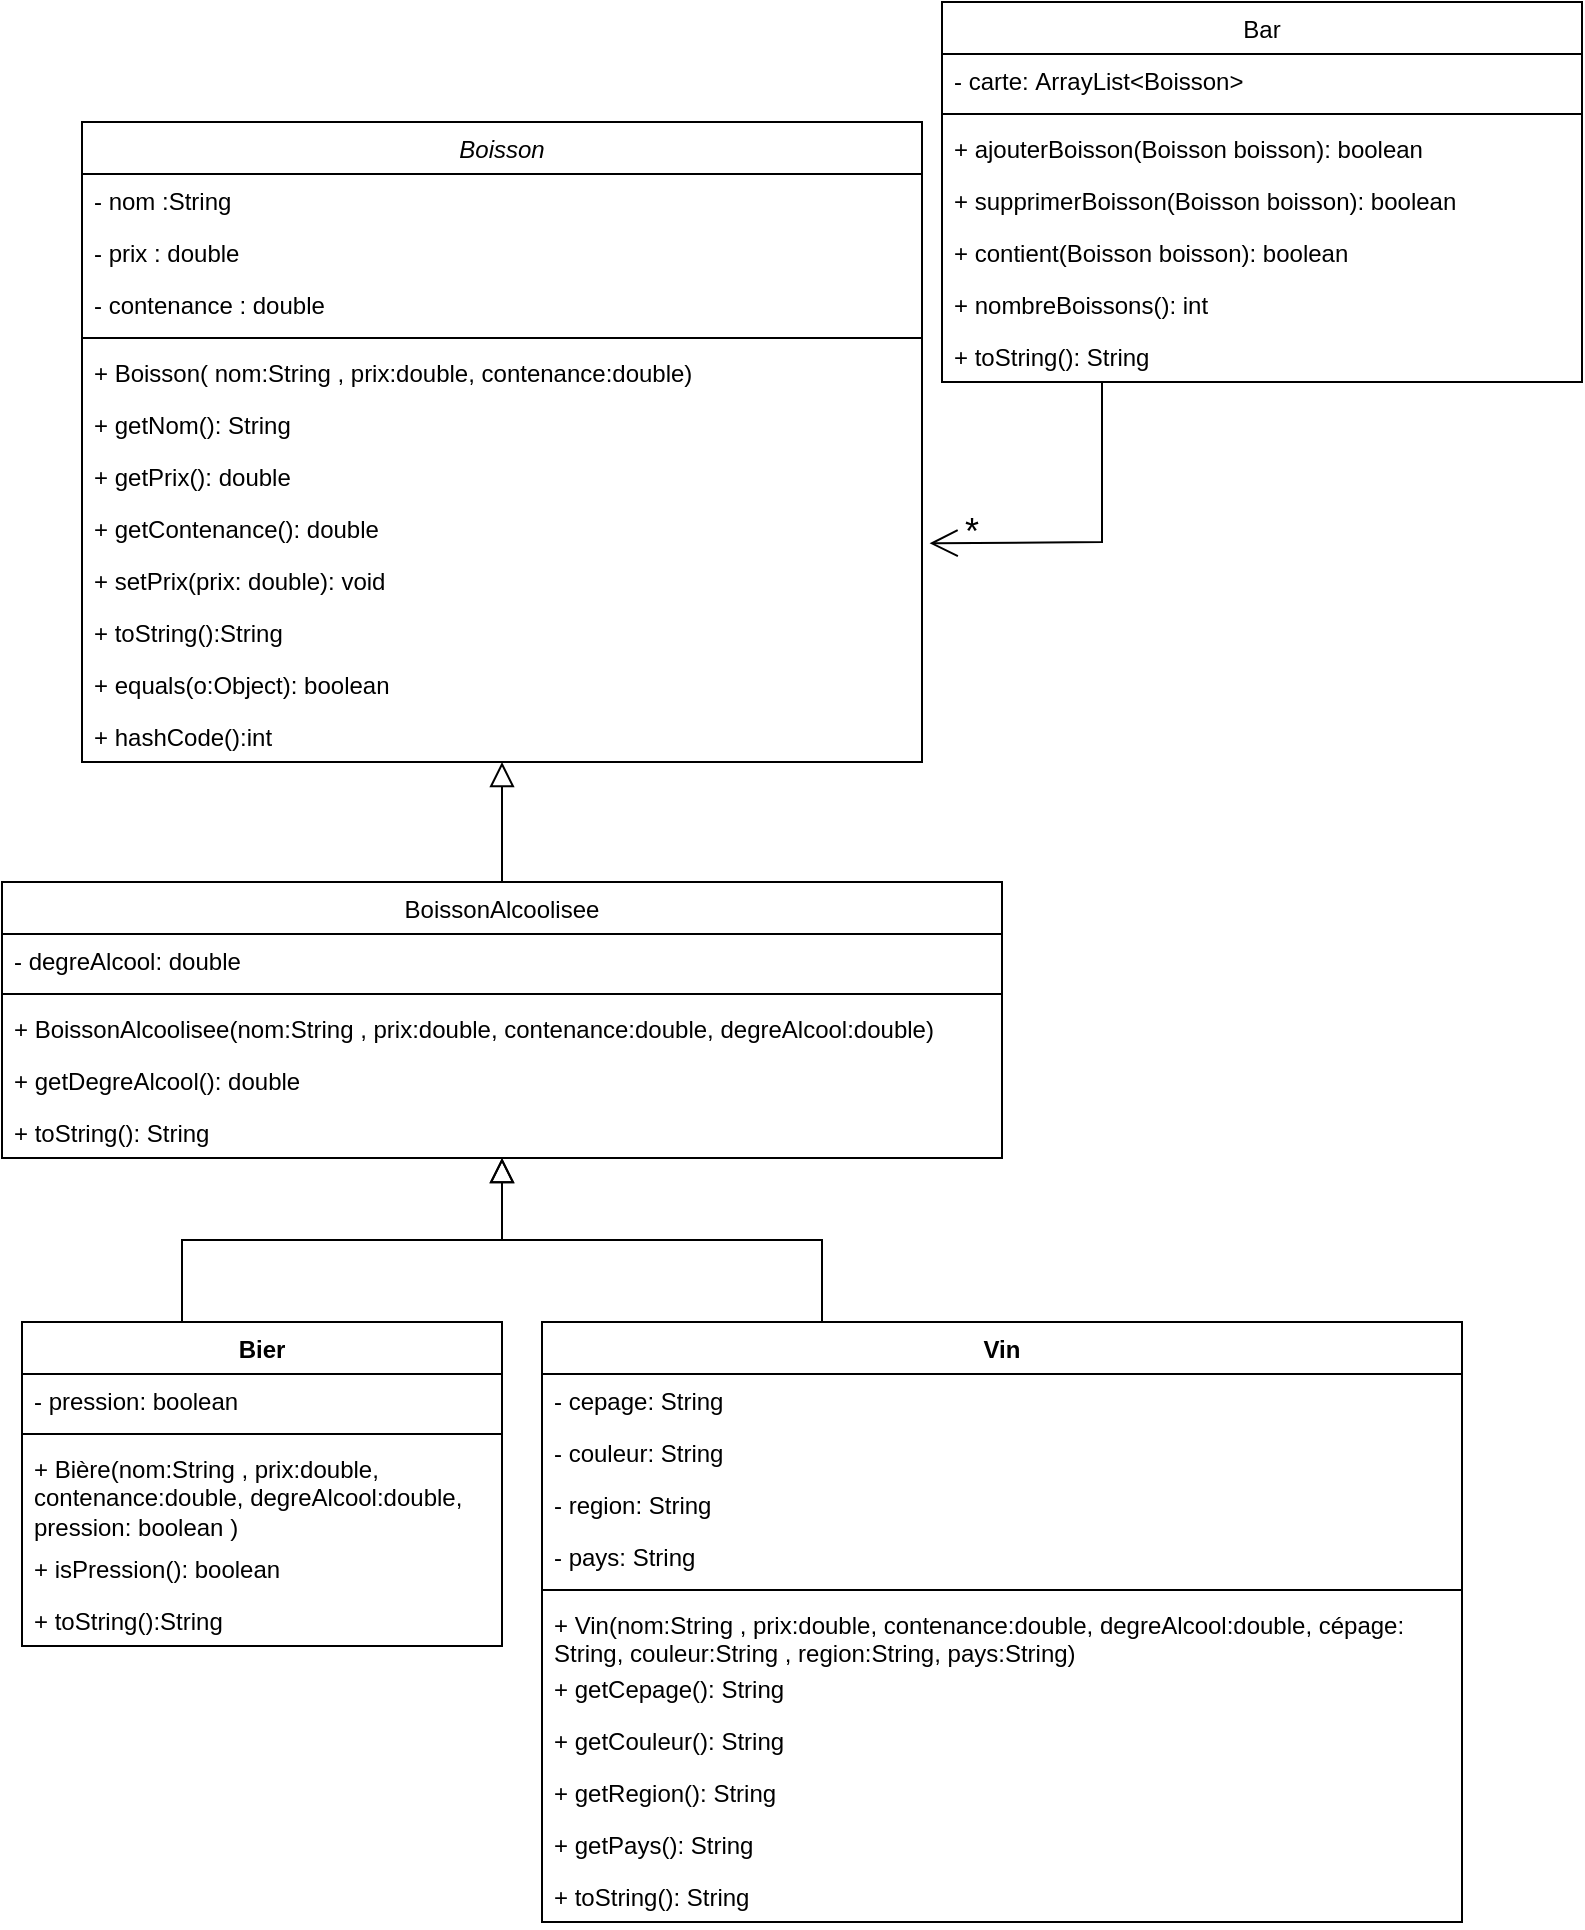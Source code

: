<mxfile version="22.1.2" type="device">
  <diagram id="C5RBs43oDa-KdzZeNtuy" name="Page-1">
    <mxGraphModel dx="1290" dy="1691" grid="1" gridSize="10" guides="1" tooltips="1" connect="1" arrows="1" fold="1" page="1" pageScale="1" pageWidth="827" pageHeight="1169" math="0" shadow="0">
      <root>
        <mxCell id="WIyWlLk6GJQsqaUBKTNV-0" />
        <mxCell id="WIyWlLk6GJQsqaUBKTNV-1" parent="WIyWlLk6GJQsqaUBKTNV-0" />
        <mxCell id="zkfFHV4jXpPFQw0GAbJ--0" value="Boisson" style="swimlane;fontStyle=2;align=center;verticalAlign=top;childLayout=stackLayout;horizontal=1;startSize=26;horizontalStack=0;resizeParent=1;resizeLast=0;collapsible=1;marginBottom=0;rounded=0;shadow=0;strokeWidth=1;" parent="WIyWlLk6GJQsqaUBKTNV-1" vertex="1">
          <mxGeometry x="50" y="30" width="420" height="320" as="geometry">
            <mxRectangle x="230" y="140" width="160" height="26" as="alternateBounds" />
          </mxGeometry>
        </mxCell>
        <mxCell id="zkfFHV4jXpPFQw0GAbJ--1" value="- nom :String" style="text;align=left;verticalAlign=top;spacingLeft=4;spacingRight=4;overflow=hidden;rotatable=0;points=[[0,0.5],[1,0.5]];portConstraint=eastwest;" parent="zkfFHV4jXpPFQw0GAbJ--0" vertex="1">
          <mxGeometry y="26" width="420" height="26" as="geometry" />
        </mxCell>
        <mxCell id="zkfFHV4jXpPFQw0GAbJ--2" value="- prix : double" style="text;align=left;verticalAlign=top;spacingLeft=4;spacingRight=4;overflow=hidden;rotatable=0;points=[[0,0.5],[1,0.5]];portConstraint=eastwest;rounded=0;shadow=0;html=0;" parent="zkfFHV4jXpPFQw0GAbJ--0" vertex="1">
          <mxGeometry y="52" width="420" height="26" as="geometry" />
        </mxCell>
        <mxCell id="zkfFHV4jXpPFQw0GAbJ--3" value="- contenance : double" style="text;align=left;verticalAlign=top;spacingLeft=4;spacingRight=4;overflow=hidden;rotatable=0;points=[[0,0.5],[1,0.5]];portConstraint=eastwest;rounded=0;shadow=0;html=0;" parent="zkfFHV4jXpPFQw0GAbJ--0" vertex="1">
          <mxGeometry y="78" width="420" height="26" as="geometry" />
        </mxCell>
        <mxCell id="zkfFHV4jXpPFQw0GAbJ--4" value="" style="line;html=1;strokeWidth=1;align=left;verticalAlign=middle;spacingTop=-1;spacingLeft=3;spacingRight=3;rotatable=0;labelPosition=right;points=[];portConstraint=eastwest;" parent="zkfFHV4jXpPFQw0GAbJ--0" vertex="1">
          <mxGeometry y="104" width="420" height="8" as="geometry" />
        </mxCell>
        <mxCell id="zkfFHV4jXpPFQw0GAbJ--5" value="+ Boisson( nom:String , prix:double, contenance:double)" style="text;align=left;verticalAlign=top;spacingLeft=4;spacingRight=4;overflow=hidden;rotatable=0;points=[[0,0.5],[1,0.5]];portConstraint=eastwest;" parent="zkfFHV4jXpPFQw0GAbJ--0" vertex="1">
          <mxGeometry y="112" width="420" height="26" as="geometry" />
        </mxCell>
        <mxCell id="1fJP5lstOPPZFnNQNZ6r-2" value="&lt;font style=&quot;vertical-align: inherit;&quot;&gt;&lt;font style=&quot;vertical-align: inherit;&quot;&gt;+ getNom(): String&lt;/font&gt;&lt;/font&gt;" style="text;strokeColor=none;fillColor=none;align=left;verticalAlign=top;spacingLeft=4;spacingRight=4;overflow=hidden;rotatable=0;points=[[0,0.5],[1,0.5]];portConstraint=eastwest;whiteSpace=wrap;html=1;" vertex="1" parent="zkfFHV4jXpPFQw0GAbJ--0">
          <mxGeometry y="138" width="420" height="26" as="geometry" />
        </mxCell>
        <mxCell id="1fJP5lstOPPZFnNQNZ6r-3" value="&lt;font style=&quot;vertical-align: inherit;&quot;&gt;&lt;font style=&quot;vertical-align: inherit;&quot;&gt;+ getPrix(): double&lt;/font&gt;&lt;/font&gt;" style="text;strokeColor=none;fillColor=none;align=left;verticalAlign=top;spacingLeft=4;spacingRight=4;overflow=hidden;rotatable=0;points=[[0,0.5],[1,0.5]];portConstraint=eastwest;whiteSpace=wrap;html=1;" vertex="1" parent="zkfFHV4jXpPFQw0GAbJ--0">
          <mxGeometry y="164" width="420" height="26" as="geometry" />
        </mxCell>
        <mxCell id="1fJP5lstOPPZFnNQNZ6r-4" value="&lt;font style=&quot;vertical-align: inherit;&quot;&gt;&lt;font style=&quot;vertical-align: inherit;&quot;&gt;+ getContenance(): double&lt;/font&gt;&lt;/font&gt;" style="text;strokeColor=none;fillColor=none;align=left;verticalAlign=top;spacingLeft=4;spacingRight=4;overflow=hidden;rotatable=0;points=[[0,0.5],[1,0.5]];portConstraint=eastwest;whiteSpace=wrap;html=1;" vertex="1" parent="zkfFHV4jXpPFQw0GAbJ--0">
          <mxGeometry y="190" width="420" height="26" as="geometry" />
        </mxCell>
        <mxCell id="1fJP5lstOPPZFnNQNZ6r-5" value="&lt;font style=&quot;vertical-align: inherit;&quot;&gt;&lt;font style=&quot;vertical-align: inherit;&quot;&gt;+ setPrix(prix: double): void&lt;/font&gt;&lt;/font&gt;" style="text;strokeColor=none;fillColor=none;align=left;verticalAlign=top;spacingLeft=4;spacingRight=4;overflow=hidden;rotatable=0;points=[[0,0.5],[1,0.5]];portConstraint=eastwest;whiteSpace=wrap;html=1;" vertex="1" parent="zkfFHV4jXpPFQw0GAbJ--0">
          <mxGeometry y="216" width="420" height="26" as="geometry" />
        </mxCell>
        <mxCell id="1fJP5lstOPPZFnNQNZ6r-6" value="&lt;font style=&quot;vertical-align: inherit;&quot;&gt;&lt;font style=&quot;vertical-align: inherit;&quot;&gt;+ toString():String&lt;/font&gt;&lt;/font&gt;" style="text;strokeColor=none;fillColor=none;align=left;verticalAlign=top;spacingLeft=4;spacingRight=4;overflow=hidden;rotatable=0;points=[[0,0.5],[1,0.5]];portConstraint=eastwest;whiteSpace=wrap;html=1;" vertex="1" parent="zkfFHV4jXpPFQw0GAbJ--0">
          <mxGeometry y="242" width="420" height="26" as="geometry" />
        </mxCell>
        <mxCell id="1fJP5lstOPPZFnNQNZ6r-7" value="&lt;font style=&quot;vertical-align: inherit;&quot;&gt;&lt;font style=&quot;vertical-align: inherit;&quot;&gt;+ equals(o:Object): boolean&lt;/font&gt;&lt;/font&gt;" style="text;strokeColor=none;fillColor=none;align=left;verticalAlign=top;spacingLeft=4;spacingRight=4;overflow=hidden;rotatable=0;points=[[0,0.5],[1,0.5]];portConstraint=eastwest;whiteSpace=wrap;html=1;" vertex="1" parent="zkfFHV4jXpPFQw0GAbJ--0">
          <mxGeometry y="268" width="420" height="26" as="geometry" />
        </mxCell>
        <mxCell id="1fJP5lstOPPZFnNQNZ6r-8" value="&lt;font style=&quot;vertical-align: inherit;&quot;&gt;&lt;font style=&quot;vertical-align: inherit;&quot;&gt;&lt;font style=&quot;vertical-align: inherit;&quot;&gt;&lt;font style=&quot;vertical-align: inherit;&quot;&gt;+ hashCode():int&lt;/font&gt;&lt;/font&gt;&lt;/font&gt;&lt;/font&gt;" style="text;strokeColor=none;fillColor=none;align=left;verticalAlign=top;spacingLeft=4;spacingRight=4;overflow=hidden;rotatable=0;points=[[0,0.5],[1,0.5]];portConstraint=eastwest;whiteSpace=wrap;html=1;" vertex="1" parent="zkfFHV4jXpPFQw0GAbJ--0">
          <mxGeometry y="294" width="420" height="26" as="geometry" />
        </mxCell>
        <mxCell id="zkfFHV4jXpPFQw0GAbJ--6" value="BoissonAlcoolisee" style="swimlane;fontStyle=0;align=center;verticalAlign=top;childLayout=stackLayout;horizontal=1;startSize=26;horizontalStack=0;resizeParent=1;resizeLast=0;collapsible=1;marginBottom=0;rounded=0;shadow=0;strokeWidth=1;" parent="WIyWlLk6GJQsqaUBKTNV-1" vertex="1">
          <mxGeometry x="10" y="410" width="500" height="138" as="geometry">
            <mxRectangle x="130" y="380" width="160" height="26" as="alternateBounds" />
          </mxGeometry>
        </mxCell>
        <mxCell id="zkfFHV4jXpPFQw0GAbJ--7" value="- degreAlcool: double" style="text;align=left;verticalAlign=top;spacingLeft=4;spacingRight=4;overflow=hidden;rotatable=0;points=[[0,0.5],[1,0.5]];portConstraint=eastwest;" parent="zkfFHV4jXpPFQw0GAbJ--6" vertex="1">
          <mxGeometry y="26" width="500" height="26" as="geometry" />
        </mxCell>
        <mxCell id="zkfFHV4jXpPFQw0GAbJ--9" value="" style="line;html=1;strokeWidth=1;align=left;verticalAlign=middle;spacingTop=-1;spacingLeft=3;spacingRight=3;rotatable=0;labelPosition=right;points=[];portConstraint=eastwest;" parent="zkfFHV4jXpPFQw0GAbJ--6" vertex="1">
          <mxGeometry y="52" width="500" height="8" as="geometry" />
        </mxCell>
        <mxCell id="zkfFHV4jXpPFQw0GAbJ--11" value="+ BoissonAlcoolisee(nom:String , prix:double, contenance:double, degreAlcool:double)" style="text;align=left;verticalAlign=top;spacingLeft=4;spacingRight=4;overflow=hidden;rotatable=0;points=[[0,0.5],[1,0.5]];portConstraint=eastwest;" parent="zkfFHV4jXpPFQw0GAbJ--6" vertex="1">
          <mxGeometry y="60" width="500" height="26" as="geometry" />
        </mxCell>
        <mxCell id="1fJP5lstOPPZFnNQNZ6r-9" value="&lt;font style=&quot;vertical-align: inherit;&quot;&gt;&lt;font style=&quot;vertical-align: inherit;&quot;&gt;+ getDegreAlcool(): double&lt;/font&gt;&lt;/font&gt;" style="text;strokeColor=none;fillColor=none;align=left;verticalAlign=top;spacingLeft=4;spacingRight=4;overflow=hidden;rotatable=0;points=[[0,0.5],[1,0.5]];portConstraint=eastwest;whiteSpace=wrap;html=1;" vertex="1" parent="zkfFHV4jXpPFQw0GAbJ--6">
          <mxGeometry y="86" width="500" height="26" as="geometry" />
        </mxCell>
        <mxCell id="1fJP5lstOPPZFnNQNZ6r-10" value="+ toString(): String" style="text;strokeColor=none;fillColor=none;align=left;verticalAlign=top;spacingLeft=4;spacingRight=4;overflow=hidden;rotatable=0;points=[[0,0.5],[1,0.5]];portConstraint=eastwest;whiteSpace=wrap;html=1;" vertex="1" parent="zkfFHV4jXpPFQw0GAbJ--6">
          <mxGeometry y="112" width="500" height="26" as="geometry" />
        </mxCell>
        <mxCell id="zkfFHV4jXpPFQw0GAbJ--12" value="" style="endArrow=block;endSize=10;endFill=0;shadow=0;strokeWidth=1;rounded=0;edgeStyle=elbowEdgeStyle;elbow=vertical;" parent="WIyWlLk6GJQsqaUBKTNV-1" source="zkfFHV4jXpPFQw0GAbJ--6" target="zkfFHV4jXpPFQw0GAbJ--0" edge="1">
          <mxGeometry width="160" relative="1" as="geometry">
            <mxPoint x="200" y="203" as="sourcePoint" />
            <mxPoint x="200" y="203" as="targetPoint" />
          </mxGeometry>
        </mxCell>
        <mxCell id="zkfFHV4jXpPFQw0GAbJ--17" value="Bar" style="swimlane;fontStyle=0;align=center;verticalAlign=top;childLayout=stackLayout;horizontal=1;startSize=26;horizontalStack=0;resizeParent=1;resizeLast=0;collapsible=1;marginBottom=0;rounded=0;shadow=0;strokeWidth=1;" parent="WIyWlLk6GJQsqaUBKTNV-1" vertex="1">
          <mxGeometry x="480" y="-30" width="320" height="190" as="geometry">
            <mxRectangle x="550" y="140" width="160" height="26" as="alternateBounds" />
          </mxGeometry>
        </mxCell>
        <mxCell id="zkfFHV4jXpPFQw0GAbJ--18" value="- carte: ArrayList&lt;Boisson&gt;" style="text;align=left;verticalAlign=top;spacingLeft=4;spacingRight=4;overflow=hidden;rotatable=0;points=[[0,0.5],[1,0.5]];portConstraint=eastwest;" parent="zkfFHV4jXpPFQw0GAbJ--17" vertex="1">
          <mxGeometry y="26" width="320" height="26" as="geometry" />
        </mxCell>
        <mxCell id="zkfFHV4jXpPFQw0GAbJ--23" value="" style="line;html=1;strokeWidth=1;align=left;verticalAlign=middle;spacingTop=-1;spacingLeft=3;spacingRight=3;rotatable=0;labelPosition=right;points=[];portConstraint=eastwest;" parent="zkfFHV4jXpPFQw0GAbJ--17" vertex="1">
          <mxGeometry y="52" width="320" height="8" as="geometry" />
        </mxCell>
        <mxCell id="zkfFHV4jXpPFQw0GAbJ--24" value="+ ajouterBoisson(Boisson boisson): boolean" style="text;align=left;verticalAlign=top;spacingLeft=4;spacingRight=4;overflow=hidden;rotatable=0;points=[[0,0.5],[1,0.5]];portConstraint=eastwest;" parent="zkfFHV4jXpPFQw0GAbJ--17" vertex="1">
          <mxGeometry y="60" width="320" height="26" as="geometry" />
        </mxCell>
        <mxCell id="zkfFHV4jXpPFQw0GAbJ--25" value="+ supprimerBoisson(Boisson boisson): boolean" style="text;align=left;verticalAlign=top;spacingLeft=4;spacingRight=4;overflow=hidden;rotatable=0;points=[[0,0.5],[1,0.5]];portConstraint=eastwest;" parent="zkfFHV4jXpPFQw0GAbJ--17" vertex="1">
          <mxGeometry y="86" width="320" height="26" as="geometry" />
        </mxCell>
        <mxCell id="1fJP5lstOPPZFnNQNZ6r-35" value="&lt;font style=&quot;vertical-align: inherit;&quot;&gt;&lt;font style=&quot;vertical-align: inherit;&quot;&gt;+ contient(Boisson boisson): boolean&lt;/font&gt;&lt;/font&gt;" style="text;strokeColor=none;fillColor=none;align=left;verticalAlign=top;spacingLeft=4;spacingRight=4;overflow=hidden;rotatable=0;points=[[0,0.5],[1,0.5]];portConstraint=eastwest;whiteSpace=wrap;html=1;" vertex="1" parent="zkfFHV4jXpPFQw0GAbJ--17">
          <mxGeometry y="112" width="320" height="26" as="geometry" />
        </mxCell>
        <mxCell id="1fJP5lstOPPZFnNQNZ6r-36" value="&lt;font style=&quot;vertical-align: inherit;&quot;&gt;&lt;font style=&quot;vertical-align: inherit;&quot;&gt;+ nombreBoissons(): int&lt;/font&gt;&lt;/font&gt;" style="text;strokeColor=none;fillColor=none;align=left;verticalAlign=top;spacingLeft=4;spacingRight=4;overflow=hidden;rotatable=0;points=[[0,0.5],[1,0.5]];portConstraint=eastwest;whiteSpace=wrap;html=1;" vertex="1" parent="zkfFHV4jXpPFQw0GAbJ--17">
          <mxGeometry y="138" width="320" height="26" as="geometry" />
        </mxCell>
        <mxCell id="1fJP5lstOPPZFnNQNZ6r-37" value="&lt;font style=&quot;vertical-align: inherit;&quot;&gt;&lt;font style=&quot;vertical-align: inherit;&quot;&gt;+ toString(): String&lt;/font&gt;&lt;/font&gt;" style="text;strokeColor=none;fillColor=none;align=left;verticalAlign=top;spacingLeft=4;spacingRight=4;overflow=hidden;rotatable=0;points=[[0,0.5],[1,0.5]];portConstraint=eastwest;whiteSpace=wrap;html=1;" vertex="1" parent="zkfFHV4jXpPFQw0GAbJ--17">
          <mxGeometry y="164" width="320" height="26" as="geometry" />
        </mxCell>
        <mxCell id="1fJP5lstOPPZFnNQNZ6r-11" value="" style="endArrow=block;endSize=10;endFill=0;shadow=0;strokeWidth=1;rounded=0;edgeStyle=elbowEdgeStyle;elbow=vertical;" edge="1" parent="WIyWlLk6GJQsqaUBKTNV-1">
          <mxGeometry width="160" relative="1" as="geometry">
            <mxPoint x="100" y="630" as="sourcePoint" />
            <mxPoint x="260" y="548" as="targetPoint" />
          </mxGeometry>
        </mxCell>
        <mxCell id="1fJP5lstOPPZFnNQNZ6r-12" value="" style="endArrow=block;endSize=10;endFill=0;shadow=0;strokeWidth=1;rounded=0;edgeStyle=elbowEdgeStyle;elbow=vertical;" edge="1" parent="WIyWlLk6GJQsqaUBKTNV-1">
          <mxGeometry width="160" relative="1" as="geometry">
            <mxPoint x="420" y="630" as="sourcePoint" />
            <mxPoint x="260" y="548" as="targetPoint" />
          </mxGeometry>
        </mxCell>
        <mxCell id="1fJP5lstOPPZFnNQNZ6r-13" value="&lt;font style=&quot;vertical-align: inherit;&quot;&gt;&lt;font style=&quot;vertical-align: inherit;&quot;&gt;Bier&lt;/font&gt;&lt;/font&gt;" style="swimlane;fontStyle=1;align=center;verticalAlign=top;childLayout=stackLayout;horizontal=1;startSize=26;horizontalStack=0;resizeParent=1;resizeParentMax=0;resizeLast=0;collapsible=1;marginBottom=0;whiteSpace=wrap;html=1;" vertex="1" parent="WIyWlLk6GJQsqaUBKTNV-1">
          <mxGeometry x="20" y="630" width="240" height="162" as="geometry" />
        </mxCell>
        <mxCell id="1fJP5lstOPPZFnNQNZ6r-14" value="&lt;font style=&quot;vertical-align: inherit;&quot;&gt;&lt;font style=&quot;vertical-align: inherit;&quot;&gt;- pression: boolean&lt;/font&gt;&lt;/font&gt;" style="text;strokeColor=none;fillColor=none;align=left;verticalAlign=top;spacingLeft=4;spacingRight=4;overflow=hidden;rotatable=0;points=[[0,0.5],[1,0.5]];portConstraint=eastwest;whiteSpace=wrap;html=1;" vertex="1" parent="1fJP5lstOPPZFnNQNZ6r-13">
          <mxGeometry y="26" width="240" height="26" as="geometry" />
        </mxCell>
        <mxCell id="1fJP5lstOPPZFnNQNZ6r-15" value="" style="line;strokeWidth=1;fillColor=none;align=left;verticalAlign=middle;spacingTop=-1;spacingLeft=3;spacingRight=3;rotatable=0;labelPosition=right;points=[];portConstraint=eastwest;strokeColor=inherit;" vertex="1" parent="1fJP5lstOPPZFnNQNZ6r-13">
          <mxGeometry y="52" width="240" height="8" as="geometry" />
        </mxCell>
        <mxCell id="1fJP5lstOPPZFnNQNZ6r-16" value="&lt;font style=&quot;vertical-align: inherit;&quot;&gt;&lt;font style=&quot;vertical-align: inherit;&quot;&gt;&lt;font style=&quot;vertical-align: inherit;&quot;&gt;&lt;font style=&quot;vertical-align: inherit;&quot;&gt;&lt;font style=&quot;vertical-align: inherit;&quot;&gt;&lt;font style=&quot;vertical-align: inherit;&quot;&gt;&lt;font style=&quot;vertical-align: inherit;&quot;&gt;&lt;font style=&quot;vertical-align: inherit;&quot;&gt;&lt;font style=&quot;vertical-align: inherit;&quot;&gt;&lt;font style=&quot;vertical-align: inherit;&quot;&gt;&lt;font style=&quot;vertical-align: inherit;&quot;&gt;&lt;font style=&quot;vertical-align: inherit;&quot;&gt;&lt;font style=&quot;vertical-align: inherit;&quot;&gt;&lt;font style=&quot;vertical-align: inherit;&quot;&gt;+ Bière(nom:String , prix:double, contenance:double, degreAlcool:double, pression: boolean &lt;/font&gt;&lt;/font&gt;&lt;/font&gt;&lt;/font&gt;&lt;/font&gt;&lt;/font&gt;&lt;/font&gt;&lt;/font&gt;&lt;/font&gt;&lt;/font&gt;&lt;font style=&quot;vertical-align: inherit;&quot;&gt;&lt;font style=&quot;vertical-align: inherit;&quot;&gt;&lt;font style=&quot;vertical-align: inherit;&quot;&gt;&lt;font style=&quot;vertical-align: inherit;&quot;&gt;&lt;font style=&quot;vertical-align: inherit;&quot;&gt;&lt;font style=&quot;vertical-align: inherit;&quot;&gt;&lt;font style=&quot;vertical-align: inherit;&quot;&gt;&lt;font style=&quot;vertical-align: inherit;&quot;&gt;&lt;font style=&quot;vertical-align: inherit;&quot;&gt;&lt;font style=&quot;vertical-align: inherit;&quot;&gt;)&lt;/font&gt;&lt;/font&gt;&lt;/font&gt;&lt;/font&gt;&lt;br&gt;&lt;br&gt;&lt;/font&gt;&lt;/font&gt;&lt;/font&gt;&lt;/font&gt;&lt;/font&gt;&lt;/font&gt;&lt;/font&gt;&lt;/font&gt;&lt;/font&gt;&lt;/font&gt;" style="text;strokeColor=none;fillColor=none;align=left;verticalAlign=top;spacingLeft=4;spacingRight=4;overflow=hidden;rotatable=0;points=[[0,0.5],[1,0.5]];portConstraint=eastwest;whiteSpace=wrap;html=1;" vertex="1" parent="1fJP5lstOPPZFnNQNZ6r-13">
          <mxGeometry y="60" width="240" height="50" as="geometry" />
        </mxCell>
        <mxCell id="1fJP5lstOPPZFnNQNZ6r-18" value="&lt;font style=&quot;vertical-align: inherit;&quot;&gt;&lt;font style=&quot;vertical-align: inherit;&quot;&gt;+ isPression(): boolean&lt;/font&gt;&lt;/font&gt;" style="text;strokeColor=none;fillColor=none;align=left;verticalAlign=top;spacingLeft=4;spacingRight=4;overflow=hidden;rotatable=0;points=[[0,0.5],[1,0.5]];portConstraint=eastwest;whiteSpace=wrap;html=1;" vertex="1" parent="1fJP5lstOPPZFnNQNZ6r-13">
          <mxGeometry y="110" width="240" height="26" as="geometry" />
        </mxCell>
        <mxCell id="1fJP5lstOPPZFnNQNZ6r-17" value="&lt;font style=&quot;vertical-align: inherit;&quot;&gt;&lt;font style=&quot;vertical-align: inherit;&quot;&gt;+ toString():String&lt;/font&gt;&lt;/font&gt;" style="text;strokeColor=none;fillColor=none;align=left;verticalAlign=top;spacingLeft=4;spacingRight=4;overflow=hidden;rotatable=0;points=[[0,0.5],[1,0.5]];portConstraint=eastwest;whiteSpace=wrap;html=1;" vertex="1" parent="1fJP5lstOPPZFnNQNZ6r-13">
          <mxGeometry y="136" width="240" height="26" as="geometry" />
        </mxCell>
        <mxCell id="1fJP5lstOPPZFnNQNZ6r-22" value="&lt;font style=&quot;vertical-align: inherit;&quot;&gt;&lt;font style=&quot;vertical-align: inherit;&quot;&gt;Vin&lt;/font&gt;&lt;/font&gt;" style="swimlane;fontStyle=1;align=center;verticalAlign=top;childLayout=stackLayout;horizontal=1;startSize=26;horizontalStack=0;resizeParent=1;resizeParentMax=0;resizeLast=0;collapsible=1;marginBottom=0;whiteSpace=wrap;html=1;" vertex="1" parent="WIyWlLk6GJQsqaUBKTNV-1">
          <mxGeometry x="280" y="630" width="460" height="300" as="geometry" />
        </mxCell>
        <mxCell id="1fJP5lstOPPZFnNQNZ6r-23" value="&lt;font style=&quot;vertical-align: inherit;&quot;&gt;&lt;font style=&quot;vertical-align: inherit;&quot;&gt;- cepage: String&lt;/font&gt;&lt;/font&gt;" style="text;strokeColor=none;fillColor=none;align=left;verticalAlign=top;spacingLeft=4;spacingRight=4;overflow=hidden;rotatable=0;points=[[0,0.5],[1,0.5]];portConstraint=eastwest;whiteSpace=wrap;html=1;" vertex="1" parent="1fJP5lstOPPZFnNQNZ6r-22">
          <mxGeometry y="26" width="460" height="26" as="geometry" />
        </mxCell>
        <mxCell id="1fJP5lstOPPZFnNQNZ6r-27" value="&lt;font style=&quot;vertical-align: inherit;&quot;&gt;&lt;font style=&quot;vertical-align: inherit;&quot;&gt;- couleur: String&lt;/font&gt;&lt;/font&gt;" style="text;strokeColor=none;fillColor=none;align=left;verticalAlign=top;spacingLeft=4;spacingRight=4;overflow=hidden;rotatable=0;points=[[0,0.5],[1,0.5]];portConstraint=eastwest;whiteSpace=wrap;html=1;" vertex="1" parent="1fJP5lstOPPZFnNQNZ6r-22">
          <mxGeometry y="52" width="460" height="26" as="geometry" />
        </mxCell>
        <mxCell id="1fJP5lstOPPZFnNQNZ6r-26" value="&lt;font style=&quot;vertical-align: inherit;&quot;&gt;&lt;font style=&quot;vertical-align: inherit;&quot;&gt;- region: String&lt;/font&gt;&lt;/font&gt;" style="text;strokeColor=none;fillColor=none;align=left;verticalAlign=top;spacingLeft=4;spacingRight=4;overflow=hidden;rotatable=0;points=[[0,0.5],[1,0.5]];portConstraint=eastwest;whiteSpace=wrap;html=1;" vertex="1" parent="1fJP5lstOPPZFnNQNZ6r-22">
          <mxGeometry y="78" width="460" height="26" as="geometry" />
        </mxCell>
        <mxCell id="1fJP5lstOPPZFnNQNZ6r-28" value="&lt;font style=&quot;vertical-align: inherit;&quot;&gt;&lt;font style=&quot;vertical-align: inherit;&quot;&gt;- pays: String&lt;/font&gt;&lt;/font&gt;" style="text;strokeColor=none;fillColor=none;align=left;verticalAlign=top;spacingLeft=4;spacingRight=4;overflow=hidden;rotatable=0;points=[[0,0.5],[1,0.5]];portConstraint=eastwest;whiteSpace=wrap;html=1;" vertex="1" parent="1fJP5lstOPPZFnNQNZ6r-22">
          <mxGeometry y="104" width="460" height="26" as="geometry" />
        </mxCell>
        <mxCell id="1fJP5lstOPPZFnNQNZ6r-24" value="" style="line;strokeWidth=1;fillColor=none;align=left;verticalAlign=middle;spacingTop=-1;spacingLeft=3;spacingRight=3;rotatable=0;labelPosition=right;points=[];portConstraint=eastwest;strokeColor=inherit;" vertex="1" parent="1fJP5lstOPPZFnNQNZ6r-22">
          <mxGeometry y="130" width="460" height="8" as="geometry" />
        </mxCell>
        <mxCell id="1fJP5lstOPPZFnNQNZ6r-29" value="&lt;font style=&quot;vertical-align: inherit;&quot;&gt;&lt;font style=&quot;vertical-align: inherit;&quot;&gt;&lt;font style=&quot;vertical-align: inherit;&quot;&gt;&lt;font style=&quot;vertical-align: inherit;&quot;&gt;&lt;font style=&quot;vertical-align: inherit;&quot;&gt;&lt;font style=&quot;vertical-align: inherit;&quot;&gt;&lt;font style=&quot;vertical-align: inherit;&quot;&gt;&lt;font style=&quot;vertical-align: inherit;&quot;&gt;&lt;font style=&quot;vertical-align: inherit;&quot;&gt;&lt;font style=&quot;vertical-align: inherit;&quot;&gt;&lt;font style=&quot;vertical-align: inherit;&quot;&gt;&lt;font style=&quot;vertical-align: inherit;&quot;&gt;+ Vin(nom:String , prix:double, contenance:double, degreAlcool:double, cépage: String, couleur:String , region:String, pays:String)&lt;/font&gt;&lt;/font&gt;&lt;/font&gt;&lt;/font&gt;&lt;/font&gt;&lt;/font&gt;&lt;/font&gt;&lt;/font&gt;&lt;br&gt;&lt;/font&gt;&lt;/font&gt;&lt;/font&gt;&lt;/font&gt;" style="text;strokeColor=none;fillColor=none;align=left;verticalAlign=top;spacingLeft=4;spacingRight=4;overflow=hidden;rotatable=0;points=[[0,0.5],[1,0.5]];portConstraint=eastwest;whiteSpace=wrap;html=1;" vertex="1" parent="1fJP5lstOPPZFnNQNZ6r-22">
          <mxGeometry y="138" width="460" height="32" as="geometry" />
        </mxCell>
        <mxCell id="1fJP5lstOPPZFnNQNZ6r-25" value="&lt;font style=&quot;vertical-align: inherit;&quot;&gt;&lt;font style=&quot;vertical-align: inherit;&quot;&gt;+ getCepage(): String&lt;/font&gt;&lt;/font&gt;" style="text;strokeColor=none;fillColor=none;align=left;verticalAlign=top;spacingLeft=4;spacingRight=4;overflow=hidden;rotatable=0;points=[[0,0.5],[1,0.5]];portConstraint=eastwest;whiteSpace=wrap;html=1;" vertex="1" parent="1fJP5lstOPPZFnNQNZ6r-22">
          <mxGeometry y="170" width="460" height="26" as="geometry" />
        </mxCell>
        <mxCell id="1fJP5lstOPPZFnNQNZ6r-30" value="+ getCouleur(): String" style="text;strokeColor=none;fillColor=none;align=left;verticalAlign=top;spacingLeft=4;spacingRight=4;overflow=hidden;rotatable=0;points=[[0,0.5],[1,0.5]];portConstraint=eastwest;whiteSpace=wrap;html=1;" vertex="1" parent="1fJP5lstOPPZFnNQNZ6r-22">
          <mxGeometry y="196" width="460" height="26" as="geometry" />
        </mxCell>
        <mxCell id="1fJP5lstOPPZFnNQNZ6r-31" value="+ getRegion(): String" style="text;strokeColor=none;fillColor=none;align=left;verticalAlign=top;spacingLeft=4;spacingRight=4;overflow=hidden;rotatable=0;points=[[0,0.5],[1,0.5]];portConstraint=eastwest;whiteSpace=wrap;html=1;" vertex="1" parent="1fJP5lstOPPZFnNQNZ6r-22">
          <mxGeometry y="222" width="460" height="26" as="geometry" />
        </mxCell>
        <mxCell id="1fJP5lstOPPZFnNQNZ6r-32" value="+ getPays(): String" style="text;strokeColor=none;fillColor=none;align=left;verticalAlign=top;spacingLeft=4;spacingRight=4;overflow=hidden;rotatable=0;points=[[0,0.5],[1,0.5]];portConstraint=eastwest;whiteSpace=wrap;html=1;" vertex="1" parent="1fJP5lstOPPZFnNQNZ6r-22">
          <mxGeometry y="248" width="460" height="26" as="geometry" />
        </mxCell>
        <mxCell id="1fJP5lstOPPZFnNQNZ6r-33" value="+ toString(): String" style="text;strokeColor=none;fillColor=none;align=left;verticalAlign=top;spacingLeft=4;spacingRight=4;overflow=hidden;rotatable=0;points=[[0,0.5],[1,0.5]];portConstraint=eastwest;whiteSpace=wrap;html=1;" vertex="1" parent="1fJP5lstOPPZFnNQNZ6r-22">
          <mxGeometry y="274" width="460" height="26" as="geometry" />
        </mxCell>
        <mxCell id="1fJP5lstOPPZFnNQNZ6r-34" value="" style="endArrow=open;endFill=1;endSize=12;html=1;rounded=0;entryX=1.009;entryY=0.795;entryDx=0;entryDy=0;entryPerimeter=0;" edge="1" parent="WIyWlLk6GJQsqaUBKTNV-1" target="1fJP5lstOPPZFnNQNZ6r-4">
          <mxGeometry width="160" relative="1" as="geometry">
            <mxPoint x="560" y="160" as="sourcePoint" />
            <mxPoint x="570" y="180" as="targetPoint" />
            <Array as="points">
              <mxPoint x="560" y="240" />
            </Array>
          </mxGeometry>
        </mxCell>
        <mxCell id="1fJP5lstOPPZFnNQNZ6r-38" value="&lt;font style=&quot;vertical-align: inherit;&quot;&gt;&lt;font style=&quot;vertical-align: inherit;&quot;&gt;&lt;font style=&quot;vertical-align: inherit;&quot;&gt;&lt;font style=&quot;vertical-align: inherit;&quot;&gt;&lt;font style=&quot;vertical-align: inherit;&quot;&gt;&lt;font style=&quot;vertical-align: inherit; font-size: 18px;&quot;&gt;*&lt;/font&gt;&lt;/font&gt;&lt;/font&gt;&lt;/font&gt;&lt;/font&gt;&lt;/font&gt;" style="text;html=1;strokeColor=none;fillColor=none;align=center;verticalAlign=middle;whiteSpace=wrap;rounded=0;" vertex="1" parent="WIyWlLk6GJQsqaUBKTNV-1">
          <mxGeometry x="480" y="230" width="30" height="10" as="geometry" />
        </mxCell>
      </root>
    </mxGraphModel>
  </diagram>
</mxfile>
